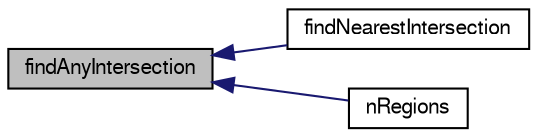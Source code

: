 digraph "findAnyIntersection"
{
  bgcolor="transparent";
  edge [fontname="FreeSans",fontsize="10",labelfontname="FreeSans",labelfontsize="10"];
  node [fontname="FreeSans",fontsize="10",shape=record];
  rankdir="LR";
  Node714 [label="findAnyIntersection",height=0.2,width=0.4,color="black", fillcolor="grey75", style="filled", fontcolor="black"];
  Node714 -> Node715 [dir="back",color="midnightblue",fontsize="10",style="solid",fontname="FreeSans"];
  Node715 [label="findNearestIntersection",height=0.2,width=0.4,color="black",URL="$a24686.html#ac1d64b252203a01a13d56f16c77eba6f",tooltip="findNearestIntersection but also get normals "];
  Node714 -> Node716 [dir="back",color="midnightblue",fontsize="10",style="solid",fontname="FreeSans"];
  Node716 [label="nRegions",height=0.2,width=0.4,color="black",URL="$a24686.html#aea6a36c10dbbc8d2f593a71aa1bb12b0"];
}
